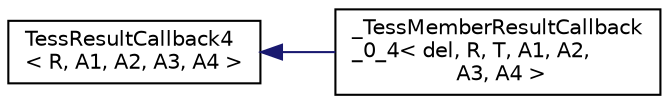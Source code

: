 digraph "Graphical Class Hierarchy"
{
 // LATEX_PDF_SIZE
  edge [fontname="Helvetica",fontsize="10",labelfontname="Helvetica",labelfontsize="10"];
  node [fontname="Helvetica",fontsize="10",shape=record];
  rankdir="LR";
  Node0 [label="TessResultCallback4\l\< R, A1, A2, A3, A4 \>",height=0.2,width=0.4,color="black", fillcolor="white", style="filled",URL="$class_tess_result_callback4.html",tooltip=" "];
  Node0 -> Node1 [dir="back",color="midnightblue",fontsize="10",style="solid",fontname="Helvetica"];
  Node1 [label="_TessMemberResultCallback\l_0_4\< del, R, T, A1, A2,\l A3, A4 \>",height=0.2,width=0.4,color="black", fillcolor="white", style="filled",URL="$class___tess_member_result_callback__0__4.html",tooltip=" "];
}
